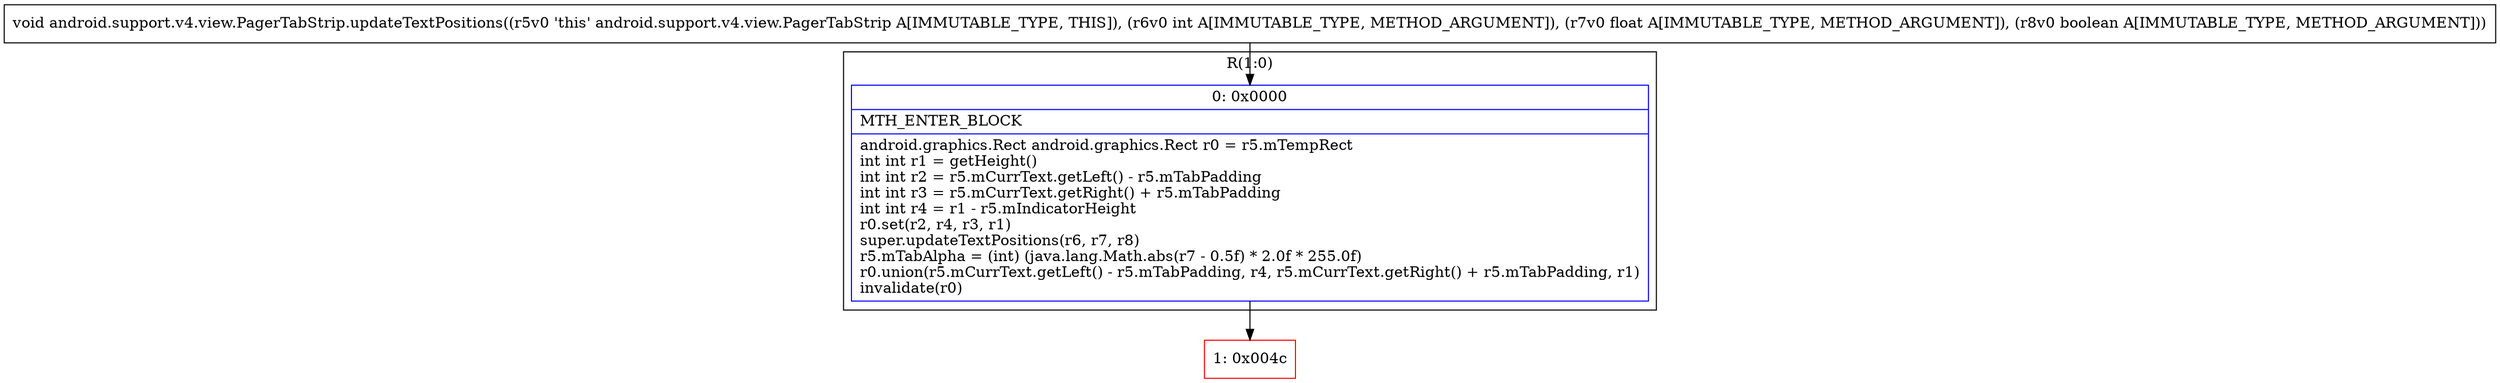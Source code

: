 digraph "CFG forandroid.support.v4.view.PagerTabStrip.updateTextPositions(IFZ)V" {
subgraph cluster_Region_730783583 {
label = "R(1:0)";
node [shape=record,color=blue];
Node_0 [shape=record,label="{0\:\ 0x0000|MTH_ENTER_BLOCK\l|android.graphics.Rect android.graphics.Rect r0 = r5.mTempRect\lint int r1 = getHeight()\lint int r2 = r5.mCurrText.getLeft() \- r5.mTabPadding\lint int r3 = r5.mCurrText.getRight() + r5.mTabPadding\lint int r4 = r1 \- r5.mIndicatorHeight\lr0.set(r2, r4, r3, r1)\lsuper.updateTextPositions(r6, r7, r8)\lr5.mTabAlpha = (int) (java.lang.Math.abs(r7 \- 0.5f) * 2.0f * 255.0f)\lr0.union(r5.mCurrText.getLeft() \- r5.mTabPadding, r4, r5.mCurrText.getRight() + r5.mTabPadding, r1)\linvalidate(r0)\l}"];
}
Node_1 [shape=record,color=red,label="{1\:\ 0x004c}"];
MethodNode[shape=record,label="{void android.support.v4.view.PagerTabStrip.updateTextPositions((r5v0 'this' android.support.v4.view.PagerTabStrip A[IMMUTABLE_TYPE, THIS]), (r6v0 int A[IMMUTABLE_TYPE, METHOD_ARGUMENT]), (r7v0 float A[IMMUTABLE_TYPE, METHOD_ARGUMENT]), (r8v0 boolean A[IMMUTABLE_TYPE, METHOD_ARGUMENT])) }"];
MethodNode -> Node_0;
Node_0 -> Node_1;
}

